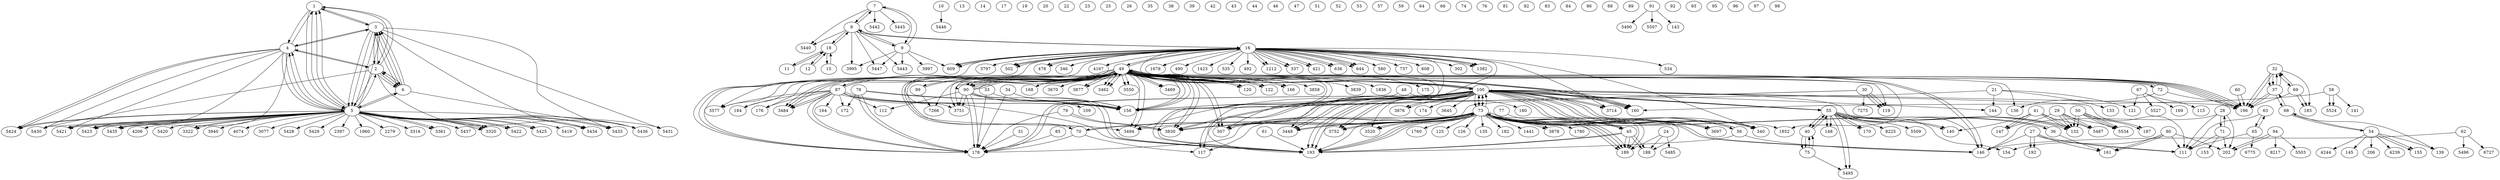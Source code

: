 digraph {
1->3
1->4
1->2
1->5
1->5
2->1
2->3
2->4
2->6
2->5430
2->5
2->5436
2->6
3->1
3->4
3->2
3->5431
3->5
3->5434
3->5433
3->6
3->5
3->6
4->5421
4->1
4->3
4->5424
4->2
4->5430
4->5423
4->5
4->5435
4->5424
4->5
5->3320
5->5421
5->1
5->5422
5->3
5->5424
5->4
5->5431
5->5423
5->5435
5->5434
5->5433
5->5425
5->3320
5->5419
5->4206
5->5420
5->3322
5->5421
5->3940
5->1
5->5422
5->3
5->4074
5->3077
5->5424
5->5428
5->4
5->2
5->5430
5->5429
5->2397
5->1960
5->2279
5->5423
5->5435
5->3316
5->3361
5->5434
5->5433
5->5425
5->5436
5->5437
5->6
5->3320
5->3322
5->3361
5->3320
6->3
6->2
6->3
6->2
6->5
6->5436
7->8
7->5440
7->5442
7->5445
7->9
8->3995
8->5440
8->5447
8->5443
8->16
8->9
8->7
8->18
9->609
9->8
9->3995
9->3997
9->5447
9->5443
9->7
10->5446
11->18
12->18
13
14
15->18
16->421
16->636
16->644
16->580
16->737
16->636
16->608
16->3448
16->302
16->1382
16->609
16->3751
16->3494
16->340
16->534
16->421
16->3714
16->3797
16->502
16->507
16->478
16->346
16->644
16->3577
16->4167
16->49
16->193
16->1678
16->8
16->644
16->490
16->1423
16->535
16->492
16->478
16->1212
16->1382
16->609
16->502
16->337
16->1212
16->1382
16->609
16->502
16->337
17
18->11
18->12
18->8
18->15
19
20
21->193
21->121
21->133
21->144
22
23
24->5485
24->188
24->189
25
26
27->146
27->192
27->111
27->161
27->111
27->192
28->146
28->71
28->111
28->202
29->5487
29->5534
29->132
29->147
29->5487
29->132
30->119
30->156
30->7275
30->119
30->156
30->119
31->178
32->37
32->183
32->196
32->37
32->69
32->196
33->156
33->178
34->156
34->178
35
36->73
36->161
37->32
37->196
37->32
37->68
37->196
38
39
40->55
40->75
40->55
40->75
41->132
41->147
41->5487
41->140
41->132
41->147
42
43
44
45->73
45->188
45->189
45->193
45->188
45->189
45->193
46
47
48->156
48->180
49->176
49->196
49->196
49->99
49->7266
49->168
49->178
49->3670
49->3877
49->3484
49->3462
49->3751
49->3494
49->3550
49->507
49->3830
49->3469
49->90
49->100
49->120
49->122
49->146
49->156
49->160
49->166
49->178
49->193
49->196
49->3577
49->3484
49->3858
49->16
49->72
49->90
49->136
49->156
49->196
49->90
49->160
49->507
49->3751
49->3494
49->3550
49->3830
49->3469
49->3462
49->1852
49->3877
49->3484
49->3462
49->3839
49->1836
49->70
49->87
49->90
49->100
49->119
49->120
49->122
49->146
49->156
49->160
49->166
49->175
49->178
49->184
49->193
49->196
50->5534
50->187
50->132
50->5534
50->132
50->5534
50->187
51
52
53
54->155
54->68
54->4244
54->139
54->145
54->206
54->155
54->4239
55->40
55->5495
55->100
55->132
55->140
55->148
55->170
55->8225
55->40
55->5495
55->5509
55->100
55->132
55->140
55->148
55->154
55->170
55->132
56->73
56->100
56->146
56->193
57
58->5524
58->5524
58->141
58->160
59
60->196
60->196
61->193
62->5496
62->6727
62->146
63->65
63->111
64
65->63
65->111
65->6775
66
67->115
67->121
67->5527
67->169
68->54
68->139
68->37
69->183
69->196
69->32
69->183
70->49
70->73
70->117
70->178
71->28
71->111
71->153
71->202
72->196
72->49
72->136
73->3520
73->3752
73->3448
73->507
73->3830
73->45
73->56
73->100
73->117
73->125
73->126
73->135
73->146
73->182
73->188
73->189
73->193
73->340
73->3697
73->189
73->193
73->507
73->36
73->100
73->146
73->189
73->1441
73->3878
73->3448
73->3494
73->3830
73->3520
73->3752
73->1852
73->3697
73->1780
73->3878
73->1760
73->70
73->100
73->178
73->189
73->193
74
75->40
75->5495
75->40
76
77->45
78->156
78->172
78->156
78->178
78->178
79->3830
79->3830
79->178
80->111
80->154
80->161
80->202
80->161
81
82
83
84
85->178
86
87->156
87->176
87->164
87->172
87->3484
87->156
87->178
87->3577
87->112
87->3484
87->49
87->156
87->178
87->184
87->193
88
89
90->3751
90->49
90->156
90->178
90->193
90->49
90->109
90->112
90->3751
90->49
90->178
90->193
91->5490
91->5507
91->143
92
93
94->202
94->5503
94->202
94->8217
95
96
97
98
99->49
99->7266
100->196
100->55
100->55
100->3876
100->3752
100->3448
100->3520
100->340
100->3714
100->3697
100->507
100->3830
100->49
100->56
100->73
100->111
100->117
100->146
100->156
100->160
100->174
100->178
100->189
100->193
100->3645
100->193
100->340
100->507
100->55
100->73
100->117
100->144
100->3448
100->3494
100->3714
100->3697
100->3830
100->3876
100->3752
100->49
100->73
100->160
100->178
100->189
100->193
}